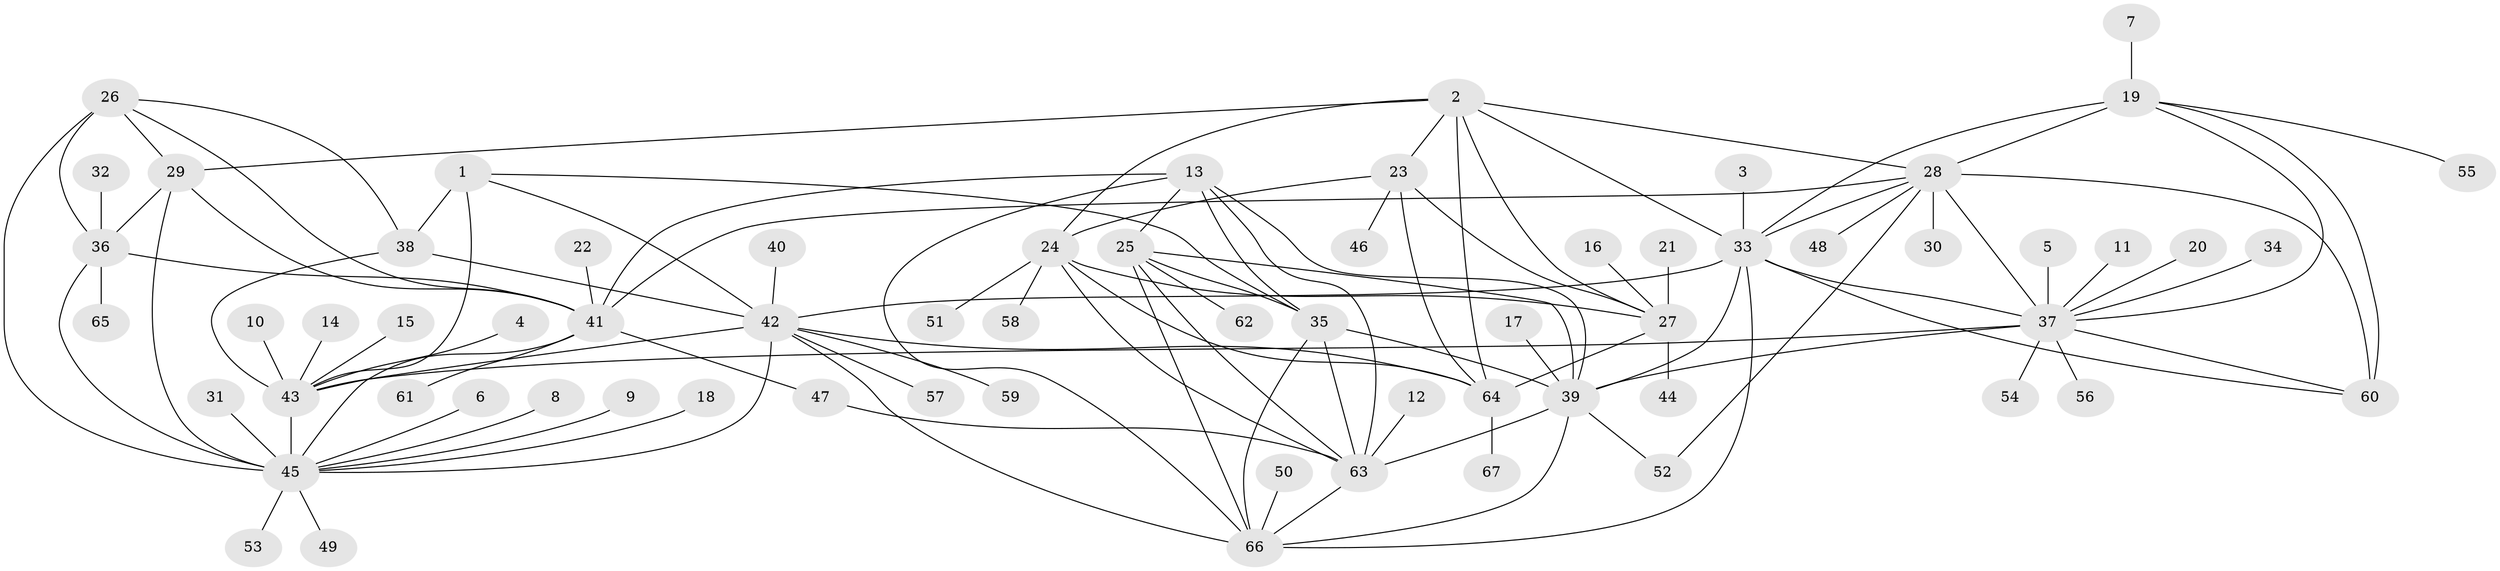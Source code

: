 // original degree distribution, {10: 0.015037593984962405, 9: 0.03759398496240601, 8: 0.045112781954887216, 12: 0.03007518796992481, 6: 0.03759398496240601, 7: 0.045112781954887216, 15: 0.007518796992481203, 5: 0.007518796992481203, 2: 0.19548872180451127, 3: 0.045112781954887216, 1: 0.5338345864661654}
// Generated by graph-tools (version 1.1) at 2025/26/03/09/25 03:26:49]
// undirected, 67 vertices, 112 edges
graph export_dot {
graph [start="1"]
  node [color=gray90,style=filled];
  1;
  2;
  3;
  4;
  5;
  6;
  7;
  8;
  9;
  10;
  11;
  12;
  13;
  14;
  15;
  16;
  17;
  18;
  19;
  20;
  21;
  22;
  23;
  24;
  25;
  26;
  27;
  28;
  29;
  30;
  31;
  32;
  33;
  34;
  35;
  36;
  37;
  38;
  39;
  40;
  41;
  42;
  43;
  44;
  45;
  46;
  47;
  48;
  49;
  50;
  51;
  52;
  53;
  54;
  55;
  56;
  57;
  58;
  59;
  60;
  61;
  62;
  63;
  64;
  65;
  66;
  67;
  1 -- 35 [weight=1.0];
  1 -- 38 [weight=4.0];
  1 -- 42 [weight=2.0];
  1 -- 43 [weight=2.0];
  2 -- 23 [weight=2.0];
  2 -- 24 [weight=2.0];
  2 -- 27 [weight=2.0];
  2 -- 28 [weight=1.0];
  2 -- 29 [weight=1.0];
  2 -- 33 [weight=1.0];
  2 -- 64 [weight=2.0];
  3 -- 33 [weight=1.0];
  4 -- 43 [weight=1.0];
  5 -- 37 [weight=1.0];
  6 -- 45 [weight=1.0];
  7 -- 19 [weight=1.0];
  8 -- 45 [weight=1.0];
  9 -- 45 [weight=1.0];
  10 -- 43 [weight=1.0];
  11 -- 37 [weight=1.0];
  12 -- 63 [weight=1.0];
  13 -- 25 [weight=1.0];
  13 -- 35 [weight=1.0];
  13 -- 39 [weight=1.0];
  13 -- 41 [weight=1.0];
  13 -- 63 [weight=1.0];
  13 -- 66 [weight=1.0];
  14 -- 43 [weight=1.0];
  15 -- 43 [weight=1.0];
  16 -- 27 [weight=1.0];
  17 -- 39 [weight=1.0];
  18 -- 45 [weight=1.0];
  19 -- 28 [weight=2.0];
  19 -- 33 [weight=1.0];
  19 -- 37 [weight=1.0];
  19 -- 55 [weight=1.0];
  19 -- 60 [weight=1.0];
  20 -- 37 [weight=1.0];
  21 -- 27 [weight=1.0];
  22 -- 41 [weight=1.0];
  23 -- 24 [weight=1.0];
  23 -- 27 [weight=1.0];
  23 -- 46 [weight=1.0];
  23 -- 64 [weight=1.0];
  24 -- 27 [weight=1.0];
  24 -- 51 [weight=1.0];
  24 -- 58 [weight=1.0];
  24 -- 63 [weight=1.0];
  24 -- 64 [weight=1.0];
  25 -- 35 [weight=1.0];
  25 -- 39 [weight=1.0];
  25 -- 62 [weight=1.0];
  25 -- 63 [weight=1.0];
  25 -- 66 [weight=1.0];
  26 -- 29 [weight=1.0];
  26 -- 36 [weight=1.0];
  26 -- 38 [weight=1.0];
  26 -- 41 [weight=1.0];
  26 -- 45 [weight=2.0];
  27 -- 44 [weight=1.0];
  27 -- 64 [weight=1.0];
  28 -- 30 [weight=1.0];
  28 -- 33 [weight=2.0];
  28 -- 37 [weight=2.0];
  28 -- 41 [weight=1.0];
  28 -- 48 [weight=1.0];
  28 -- 52 [weight=1.0];
  28 -- 60 [weight=2.0];
  29 -- 36 [weight=1.0];
  29 -- 41 [weight=1.0];
  29 -- 45 [weight=2.0];
  31 -- 45 [weight=1.0];
  32 -- 36 [weight=1.0];
  33 -- 37 [weight=1.0];
  33 -- 39 [weight=1.0];
  33 -- 42 [weight=1.0];
  33 -- 60 [weight=1.0];
  33 -- 66 [weight=1.0];
  34 -- 37 [weight=1.0];
  35 -- 39 [weight=1.0];
  35 -- 63 [weight=1.0];
  35 -- 66 [weight=1.0];
  36 -- 41 [weight=1.0];
  36 -- 45 [weight=2.0];
  36 -- 65 [weight=1.0];
  37 -- 39 [weight=1.0];
  37 -- 43 [weight=1.0];
  37 -- 54 [weight=1.0];
  37 -- 56 [weight=1.0];
  37 -- 60 [weight=1.0];
  38 -- 42 [weight=2.0];
  38 -- 43 [weight=2.0];
  39 -- 52 [weight=1.0];
  39 -- 63 [weight=1.0];
  39 -- 66 [weight=1.0];
  40 -- 42 [weight=1.0];
  41 -- 45 [weight=2.0];
  41 -- 47 [weight=1.0];
  41 -- 61 [weight=1.0];
  42 -- 43 [weight=1.0];
  42 -- 45 [weight=1.0];
  42 -- 57 [weight=1.0];
  42 -- 59 [weight=1.0];
  42 -- 64 [weight=1.0];
  42 -- 66 [weight=1.0];
  43 -- 45 [weight=1.0];
  45 -- 49 [weight=1.0];
  45 -- 53 [weight=1.0];
  47 -- 63 [weight=1.0];
  50 -- 66 [weight=1.0];
  63 -- 66 [weight=1.0];
  64 -- 67 [weight=1.0];
}

